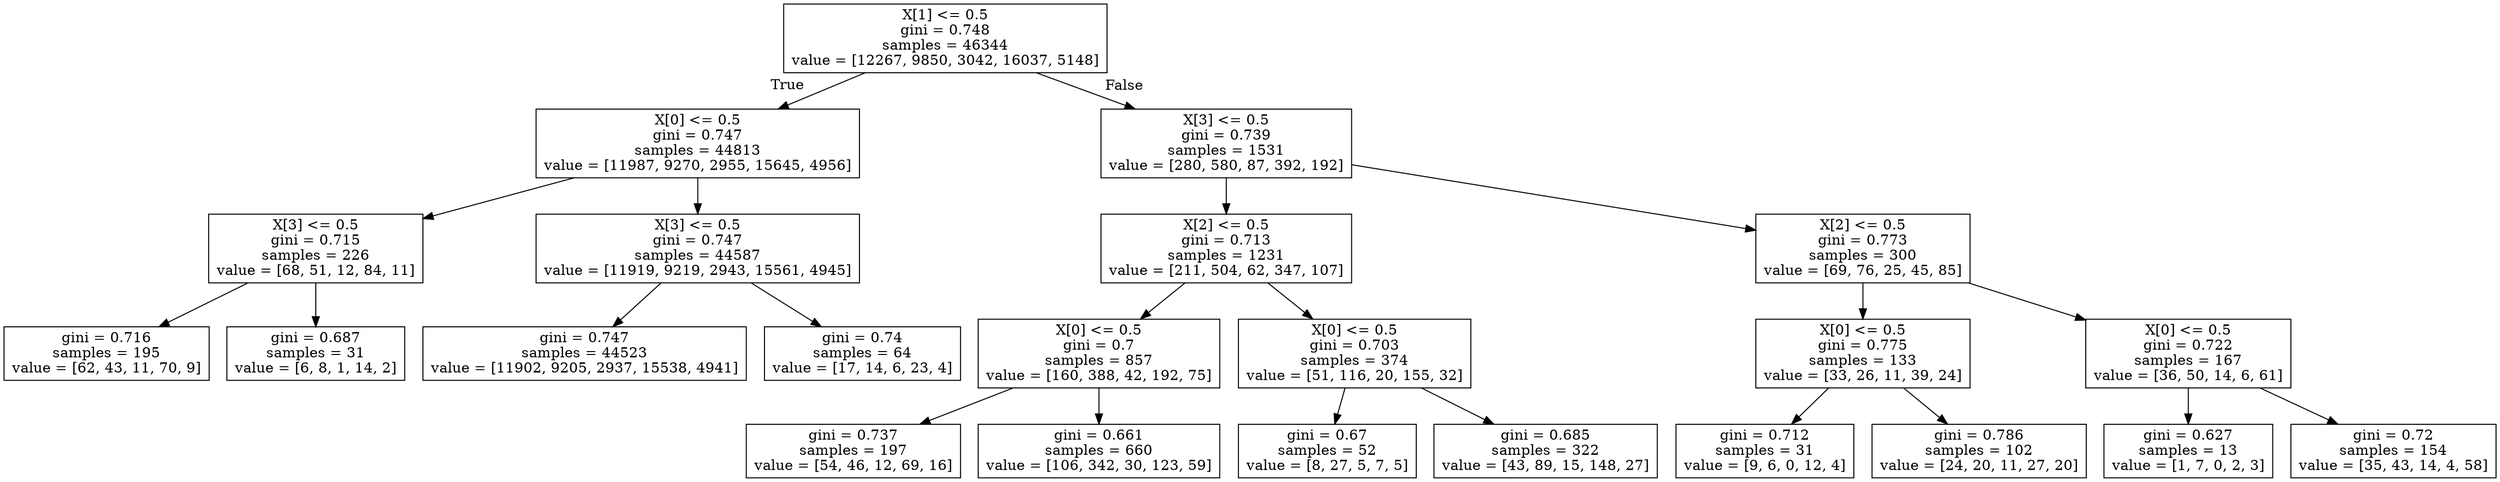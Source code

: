 digraph Tree {
node [shape=box] ;
0 [label="X[1] <= 0.5\ngini = 0.748\nsamples = 46344\nvalue = [12267, 9850, 3042, 16037, 5148]"] ;
1 [label="X[0] <= 0.5\ngini = 0.747\nsamples = 44813\nvalue = [11987, 9270, 2955, 15645, 4956]"] ;
0 -> 1 [labeldistance=2.5, labelangle=45, headlabel="True"] ;
2 [label="X[3] <= 0.5\ngini = 0.715\nsamples = 226\nvalue = [68, 51, 12, 84, 11]"] ;
1 -> 2 ;
3 [label="gini = 0.716\nsamples = 195\nvalue = [62, 43, 11, 70, 9]"] ;
2 -> 3 ;
4 [label="gini = 0.687\nsamples = 31\nvalue = [6, 8, 1, 14, 2]"] ;
2 -> 4 ;
5 [label="X[3] <= 0.5\ngini = 0.747\nsamples = 44587\nvalue = [11919, 9219, 2943, 15561, 4945]"] ;
1 -> 5 ;
6 [label="gini = 0.747\nsamples = 44523\nvalue = [11902, 9205, 2937, 15538, 4941]"] ;
5 -> 6 ;
7 [label="gini = 0.74\nsamples = 64\nvalue = [17, 14, 6, 23, 4]"] ;
5 -> 7 ;
8 [label="X[3] <= 0.5\ngini = 0.739\nsamples = 1531\nvalue = [280, 580, 87, 392, 192]"] ;
0 -> 8 [labeldistance=2.5, labelangle=-45, headlabel="False"] ;
9 [label="X[2] <= 0.5\ngini = 0.713\nsamples = 1231\nvalue = [211, 504, 62, 347, 107]"] ;
8 -> 9 ;
10 [label="X[0] <= 0.5\ngini = 0.7\nsamples = 857\nvalue = [160, 388, 42, 192, 75]"] ;
9 -> 10 ;
11 [label="gini = 0.737\nsamples = 197\nvalue = [54, 46, 12, 69, 16]"] ;
10 -> 11 ;
12 [label="gini = 0.661\nsamples = 660\nvalue = [106, 342, 30, 123, 59]"] ;
10 -> 12 ;
13 [label="X[0] <= 0.5\ngini = 0.703\nsamples = 374\nvalue = [51, 116, 20, 155, 32]"] ;
9 -> 13 ;
14 [label="gini = 0.67\nsamples = 52\nvalue = [8, 27, 5, 7, 5]"] ;
13 -> 14 ;
15 [label="gini = 0.685\nsamples = 322\nvalue = [43, 89, 15, 148, 27]"] ;
13 -> 15 ;
16 [label="X[2] <= 0.5\ngini = 0.773\nsamples = 300\nvalue = [69, 76, 25, 45, 85]"] ;
8 -> 16 ;
17 [label="X[0] <= 0.5\ngini = 0.775\nsamples = 133\nvalue = [33, 26, 11, 39, 24]"] ;
16 -> 17 ;
18 [label="gini = 0.712\nsamples = 31\nvalue = [9, 6, 0, 12, 4]"] ;
17 -> 18 ;
19 [label="gini = 0.786\nsamples = 102\nvalue = [24, 20, 11, 27, 20]"] ;
17 -> 19 ;
20 [label="X[0] <= 0.5\ngini = 0.722\nsamples = 167\nvalue = [36, 50, 14, 6, 61]"] ;
16 -> 20 ;
21 [label="gini = 0.627\nsamples = 13\nvalue = [1, 7, 0, 2, 3]"] ;
20 -> 21 ;
22 [label="gini = 0.72\nsamples = 154\nvalue = [35, 43, 14, 4, 58]"] ;
20 -> 22 ;
}